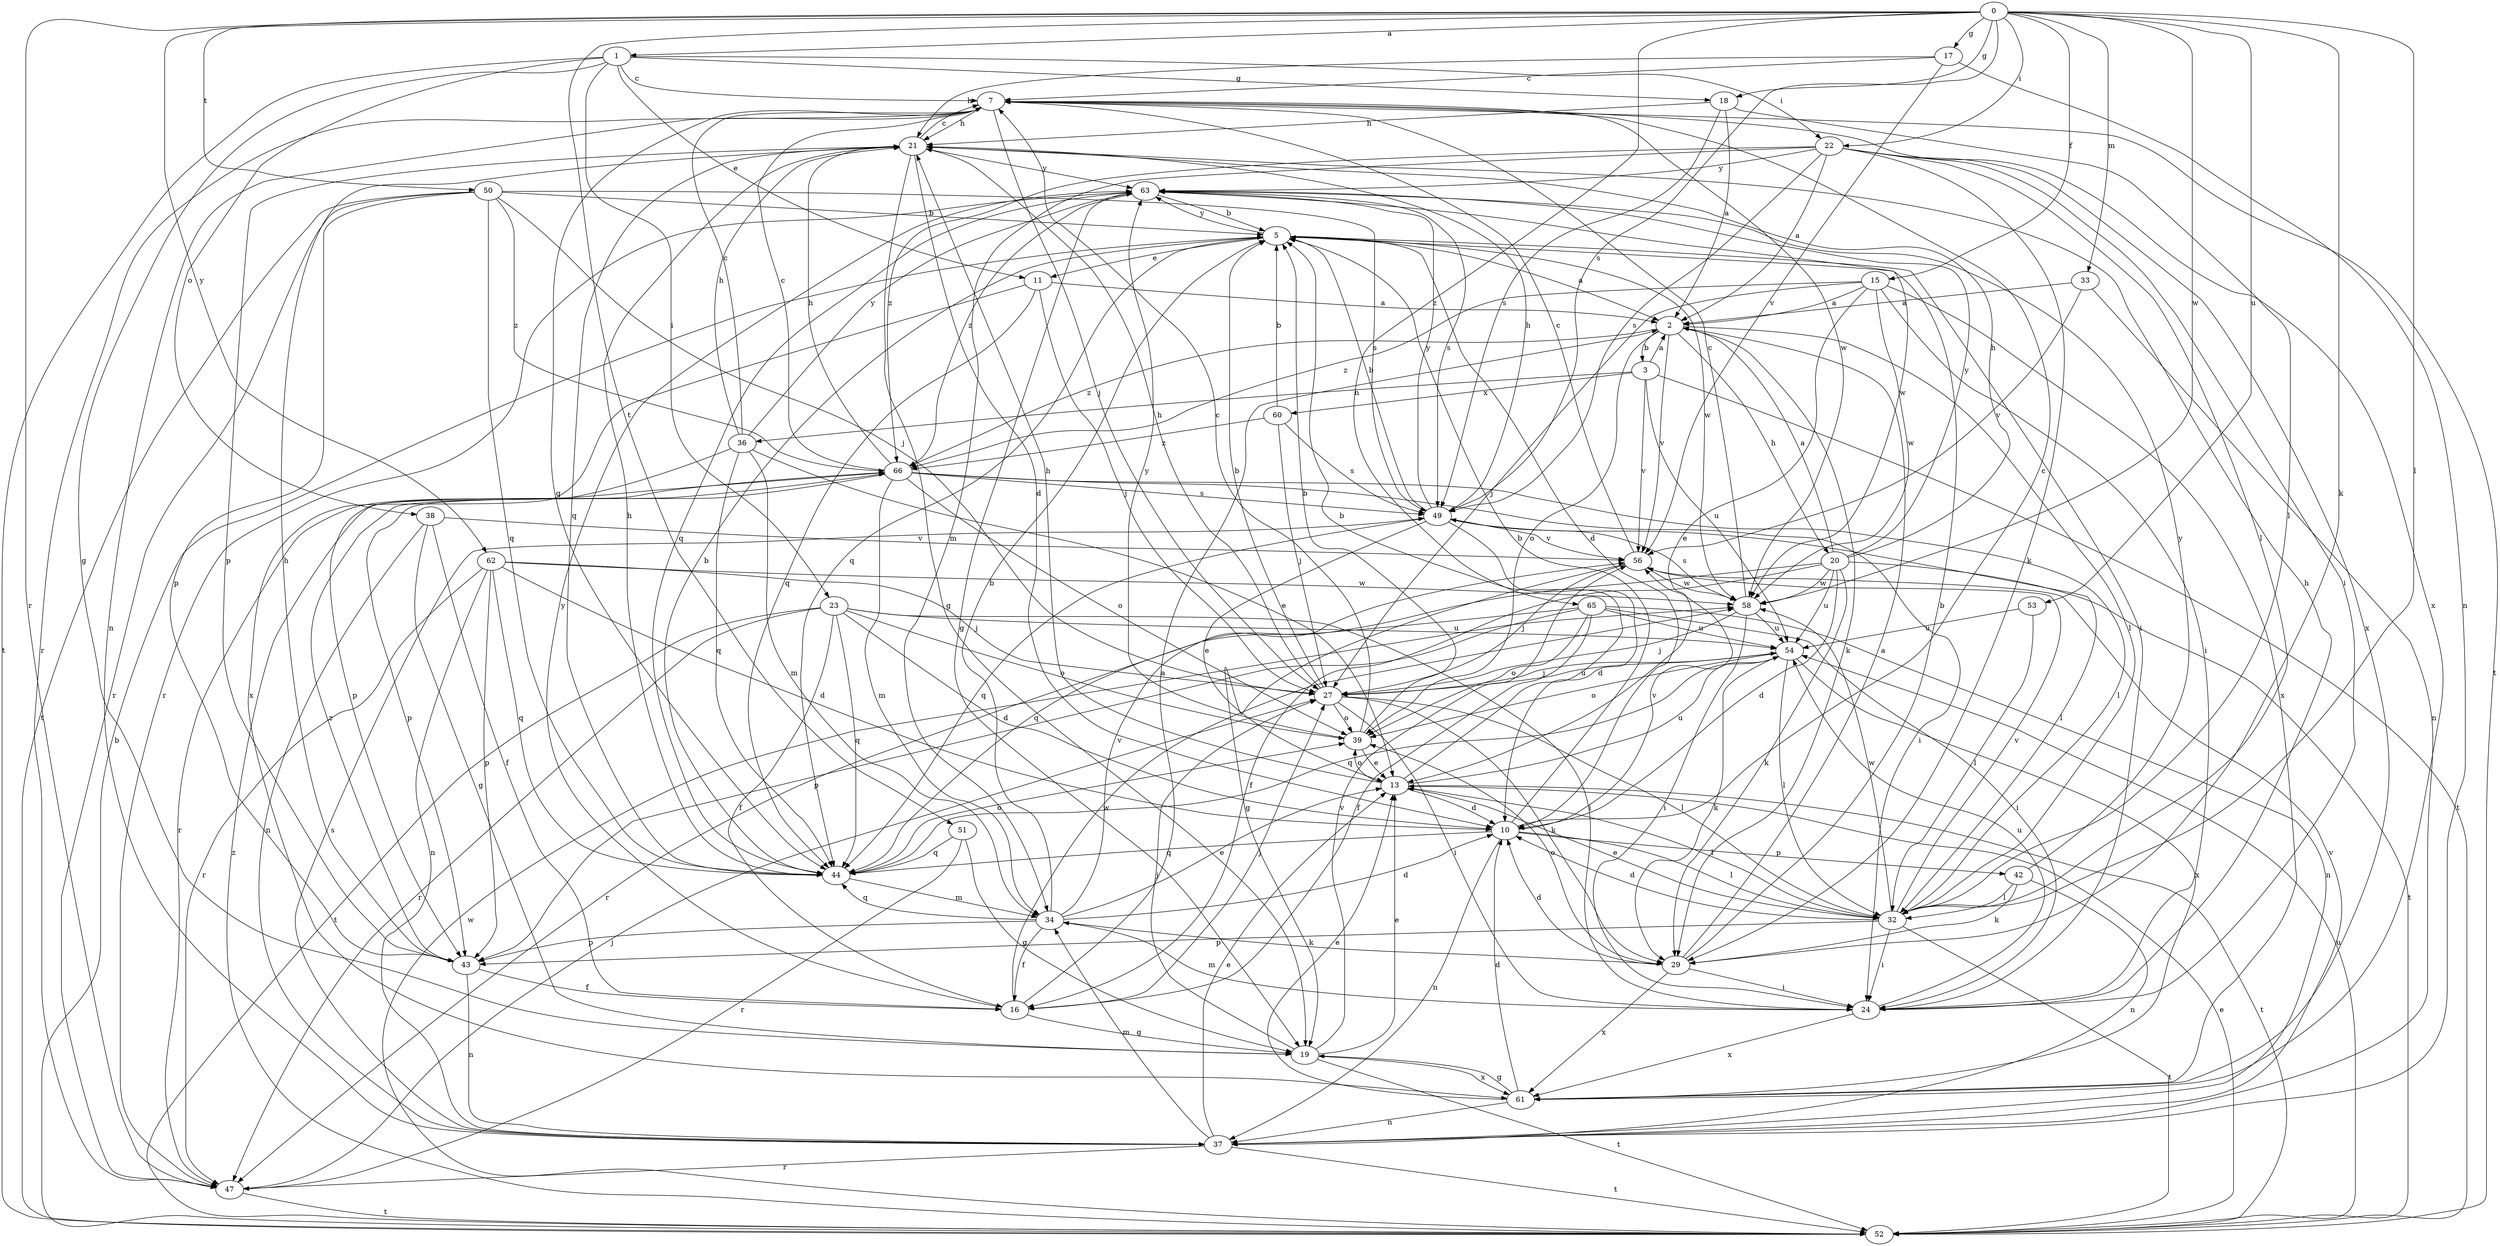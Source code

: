 strict digraph  {
0;
1;
2;
3;
5;
7;
10;
11;
13;
15;
16;
17;
18;
19;
20;
21;
22;
23;
24;
27;
29;
32;
33;
34;
36;
37;
38;
39;
42;
43;
44;
47;
49;
50;
51;
52;
53;
54;
56;
58;
60;
61;
62;
63;
65;
66;
0 -> 1  [label=a];
0 -> 15  [label=f];
0 -> 17  [label=g];
0 -> 18  [label=g];
0 -> 22  [label=i];
0 -> 29  [label=k];
0 -> 32  [label=l];
0 -> 33  [label=m];
0 -> 47  [label=r];
0 -> 49  [label=s];
0 -> 50  [label=t];
0 -> 51  [label=t];
0 -> 53  [label=u];
0 -> 58  [label=w];
0 -> 62  [label=y];
0 -> 65  [label=z];
1 -> 7  [label=c];
1 -> 11  [label=e];
1 -> 18  [label=g];
1 -> 19  [label=g];
1 -> 22  [label=i];
1 -> 23  [label=i];
1 -> 38  [label=o];
1 -> 52  [label=t];
2 -> 3  [label=b];
2 -> 20  [label=h];
2 -> 29  [label=k];
2 -> 32  [label=l];
2 -> 39  [label=o];
2 -> 56  [label=v];
2 -> 66  [label=z];
3 -> 2  [label=a];
3 -> 36  [label=n];
3 -> 52  [label=t];
3 -> 54  [label=u];
3 -> 56  [label=v];
3 -> 60  [label=x];
5 -> 2  [label=a];
5 -> 10  [label=d];
5 -> 11  [label=e];
5 -> 24  [label=i];
5 -> 44  [label=q];
5 -> 58  [label=w];
5 -> 63  [label=y];
7 -> 21  [label=h];
7 -> 27  [label=j];
7 -> 37  [label=n];
7 -> 44  [label=q];
7 -> 47  [label=r];
7 -> 52  [label=t];
7 -> 58  [label=w];
7 -> 61  [label=x];
10 -> 5  [label=b];
10 -> 7  [label=c];
10 -> 32  [label=l];
10 -> 37  [label=n];
10 -> 42  [label=p];
10 -> 44  [label=q];
10 -> 56  [label=v];
11 -> 2  [label=a];
11 -> 27  [label=j];
11 -> 44  [label=q];
11 -> 61  [label=x];
13 -> 5  [label=b];
13 -> 10  [label=d];
13 -> 21  [label=h];
13 -> 32  [label=l];
13 -> 39  [label=o];
13 -> 52  [label=t];
13 -> 54  [label=u];
15 -> 2  [label=a];
15 -> 13  [label=e];
15 -> 24  [label=i];
15 -> 27  [label=j];
15 -> 58  [label=w];
15 -> 61  [label=x];
15 -> 66  [label=z];
16 -> 2  [label=a];
16 -> 19  [label=g];
16 -> 27  [label=j];
16 -> 58  [label=w];
16 -> 63  [label=y];
17 -> 7  [label=c];
17 -> 21  [label=h];
17 -> 37  [label=n];
17 -> 56  [label=v];
18 -> 2  [label=a];
18 -> 21  [label=h];
18 -> 32  [label=l];
18 -> 49  [label=s];
19 -> 13  [label=e];
19 -> 27  [label=j];
19 -> 52  [label=t];
19 -> 56  [label=v];
19 -> 61  [label=x];
20 -> 2  [label=a];
20 -> 10  [label=d];
20 -> 16  [label=f];
20 -> 21  [label=h];
20 -> 29  [label=k];
20 -> 44  [label=q];
20 -> 52  [label=t];
20 -> 54  [label=u];
20 -> 58  [label=w];
20 -> 63  [label=y];
21 -> 7  [label=c];
21 -> 10  [label=d];
21 -> 19  [label=g];
21 -> 43  [label=p];
21 -> 44  [label=q];
21 -> 63  [label=y];
22 -> 2  [label=a];
22 -> 24  [label=i];
22 -> 29  [label=k];
22 -> 32  [label=l];
22 -> 34  [label=m];
22 -> 49  [label=s];
22 -> 61  [label=x];
22 -> 63  [label=y];
22 -> 66  [label=z];
23 -> 10  [label=d];
23 -> 16  [label=f];
23 -> 24  [label=i];
23 -> 39  [label=o];
23 -> 44  [label=q];
23 -> 47  [label=r];
23 -> 52  [label=t];
23 -> 54  [label=u];
24 -> 21  [label=h];
24 -> 34  [label=m];
24 -> 54  [label=u];
24 -> 61  [label=x];
27 -> 5  [label=b];
27 -> 21  [label=h];
27 -> 24  [label=i];
27 -> 29  [label=k];
27 -> 32  [label=l];
27 -> 39  [label=o];
27 -> 54  [label=u];
29 -> 2  [label=a];
29 -> 5  [label=b];
29 -> 10  [label=d];
29 -> 24  [label=i];
29 -> 39  [label=o];
29 -> 61  [label=x];
32 -> 10  [label=d];
32 -> 13  [label=e];
32 -> 24  [label=i];
32 -> 43  [label=p];
32 -> 52  [label=t];
32 -> 56  [label=v];
32 -> 58  [label=w];
33 -> 2  [label=a];
33 -> 37  [label=n];
33 -> 56  [label=v];
34 -> 5  [label=b];
34 -> 10  [label=d];
34 -> 13  [label=e];
34 -> 16  [label=f];
34 -> 29  [label=k];
34 -> 43  [label=p];
34 -> 44  [label=q];
34 -> 56  [label=v];
36 -> 7  [label=c];
36 -> 13  [label=e];
36 -> 21  [label=h];
36 -> 34  [label=m];
36 -> 43  [label=p];
36 -> 44  [label=q];
36 -> 63  [label=y];
37 -> 13  [label=e];
37 -> 34  [label=m];
37 -> 47  [label=r];
37 -> 49  [label=s];
37 -> 52  [label=t];
37 -> 56  [label=v];
38 -> 16  [label=f];
38 -> 19  [label=g];
38 -> 37  [label=n];
38 -> 56  [label=v];
39 -> 5  [label=b];
39 -> 7  [label=c];
39 -> 13  [label=e];
39 -> 63  [label=y];
42 -> 29  [label=k];
42 -> 32  [label=l];
42 -> 37  [label=n];
42 -> 63  [label=y];
43 -> 16  [label=f];
43 -> 21  [label=h];
43 -> 37  [label=n];
43 -> 66  [label=z];
44 -> 5  [label=b];
44 -> 21  [label=h];
44 -> 34  [label=m];
44 -> 39  [label=o];
47 -> 27  [label=j];
47 -> 52  [label=t];
49 -> 5  [label=b];
49 -> 10  [label=d];
49 -> 13  [label=e];
49 -> 21  [label=h];
49 -> 32  [label=l];
49 -> 44  [label=q];
49 -> 56  [label=v];
49 -> 63  [label=y];
50 -> 5  [label=b];
50 -> 27  [label=j];
50 -> 43  [label=p];
50 -> 44  [label=q];
50 -> 47  [label=r];
50 -> 49  [label=s];
50 -> 52  [label=t];
50 -> 66  [label=z];
51 -> 19  [label=g];
51 -> 44  [label=q];
51 -> 47  [label=r];
52 -> 5  [label=b];
52 -> 13  [label=e];
52 -> 54  [label=u];
52 -> 58  [label=w];
52 -> 66  [label=z];
53 -> 32  [label=l];
53 -> 54  [label=u];
54 -> 27  [label=j];
54 -> 29  [label=k];
54 -> 32  [label=l];
54 -> 39  [label=o];
54 -> 44  [label=q];
54 -> 61  [label=x];
56 -> 7  [label=c];
56 -> 19  [label=g];
56 -> 27  [label=j];
56 -> 58  [label=w];
58 -> 7  [label=c];
58 -> 24  [label=i];
58 -> 27  [label=j];
58 -> 49  [label=s];
58 -> 54  [label=u];
60 -> 5  [label=b];
60 -> 27  [label=j];
60 -> 49  [label=s];
60 -> 66  [label=z];
61 -> 10  [label=d];
61 -> 13  [label=e];
61 -> 19  [label=g];
61 -> 37  [label=n];
62 -> 10  [label=d];
62 -> 27  [label=j];
62 -> 37  [label=n];
62 -> 43  [label=p];
62 -> 44  [label=q];
62 -> 47  [label=r];
62 -> 58  [label=w];
63 -> 5  [label=b];
63 -> 19  [label=g];
63 -> 44  [label=q];
63 -> 47  [label=r];
63 -> 49  [label=s];
63 -> 58  [label=w];
63 -> 66  [label=z];
65 -> 16  [label=f];
65 -> 24  [label=i];
65 -> 37  [label=n];
65 -> 39  [label=o];
65 -> 43  [label=p];
65 -> 47  [label=r];
65 -> 54  [label=u];
66 -> 7  [label=c];
66 -> 21  [label=h];
66 -> 24  [label=i];
66 -> 32  [label=l];
66 -> 34  [label=m];
66 -> 39  [label=o];
66 -> 43  [label=p];
66 -> 47  [label=r];
66 -> 49  [label=s];
}
